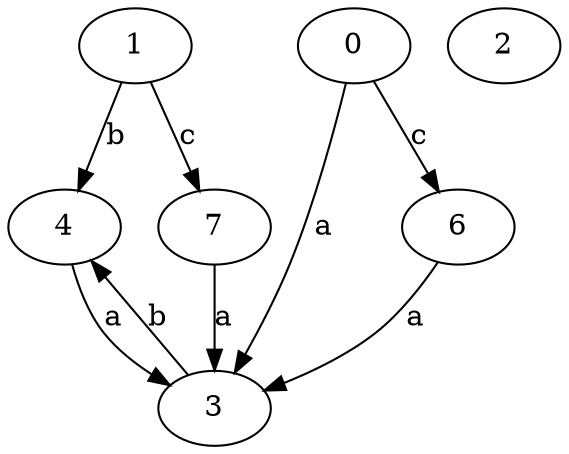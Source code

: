 strict digraph  {
1;
2;
0;
3;
4;
6;
7;
1 -> 4  [label=b];
1 -> 7  [label=c];
0 -> 3  [label=a];
0 -> 6  [label=c];
3 -> 4  [label=b];
4 -> 3  [label=a];
6 -> 3  [label=a];
7 -> 3  [label=a];
}
